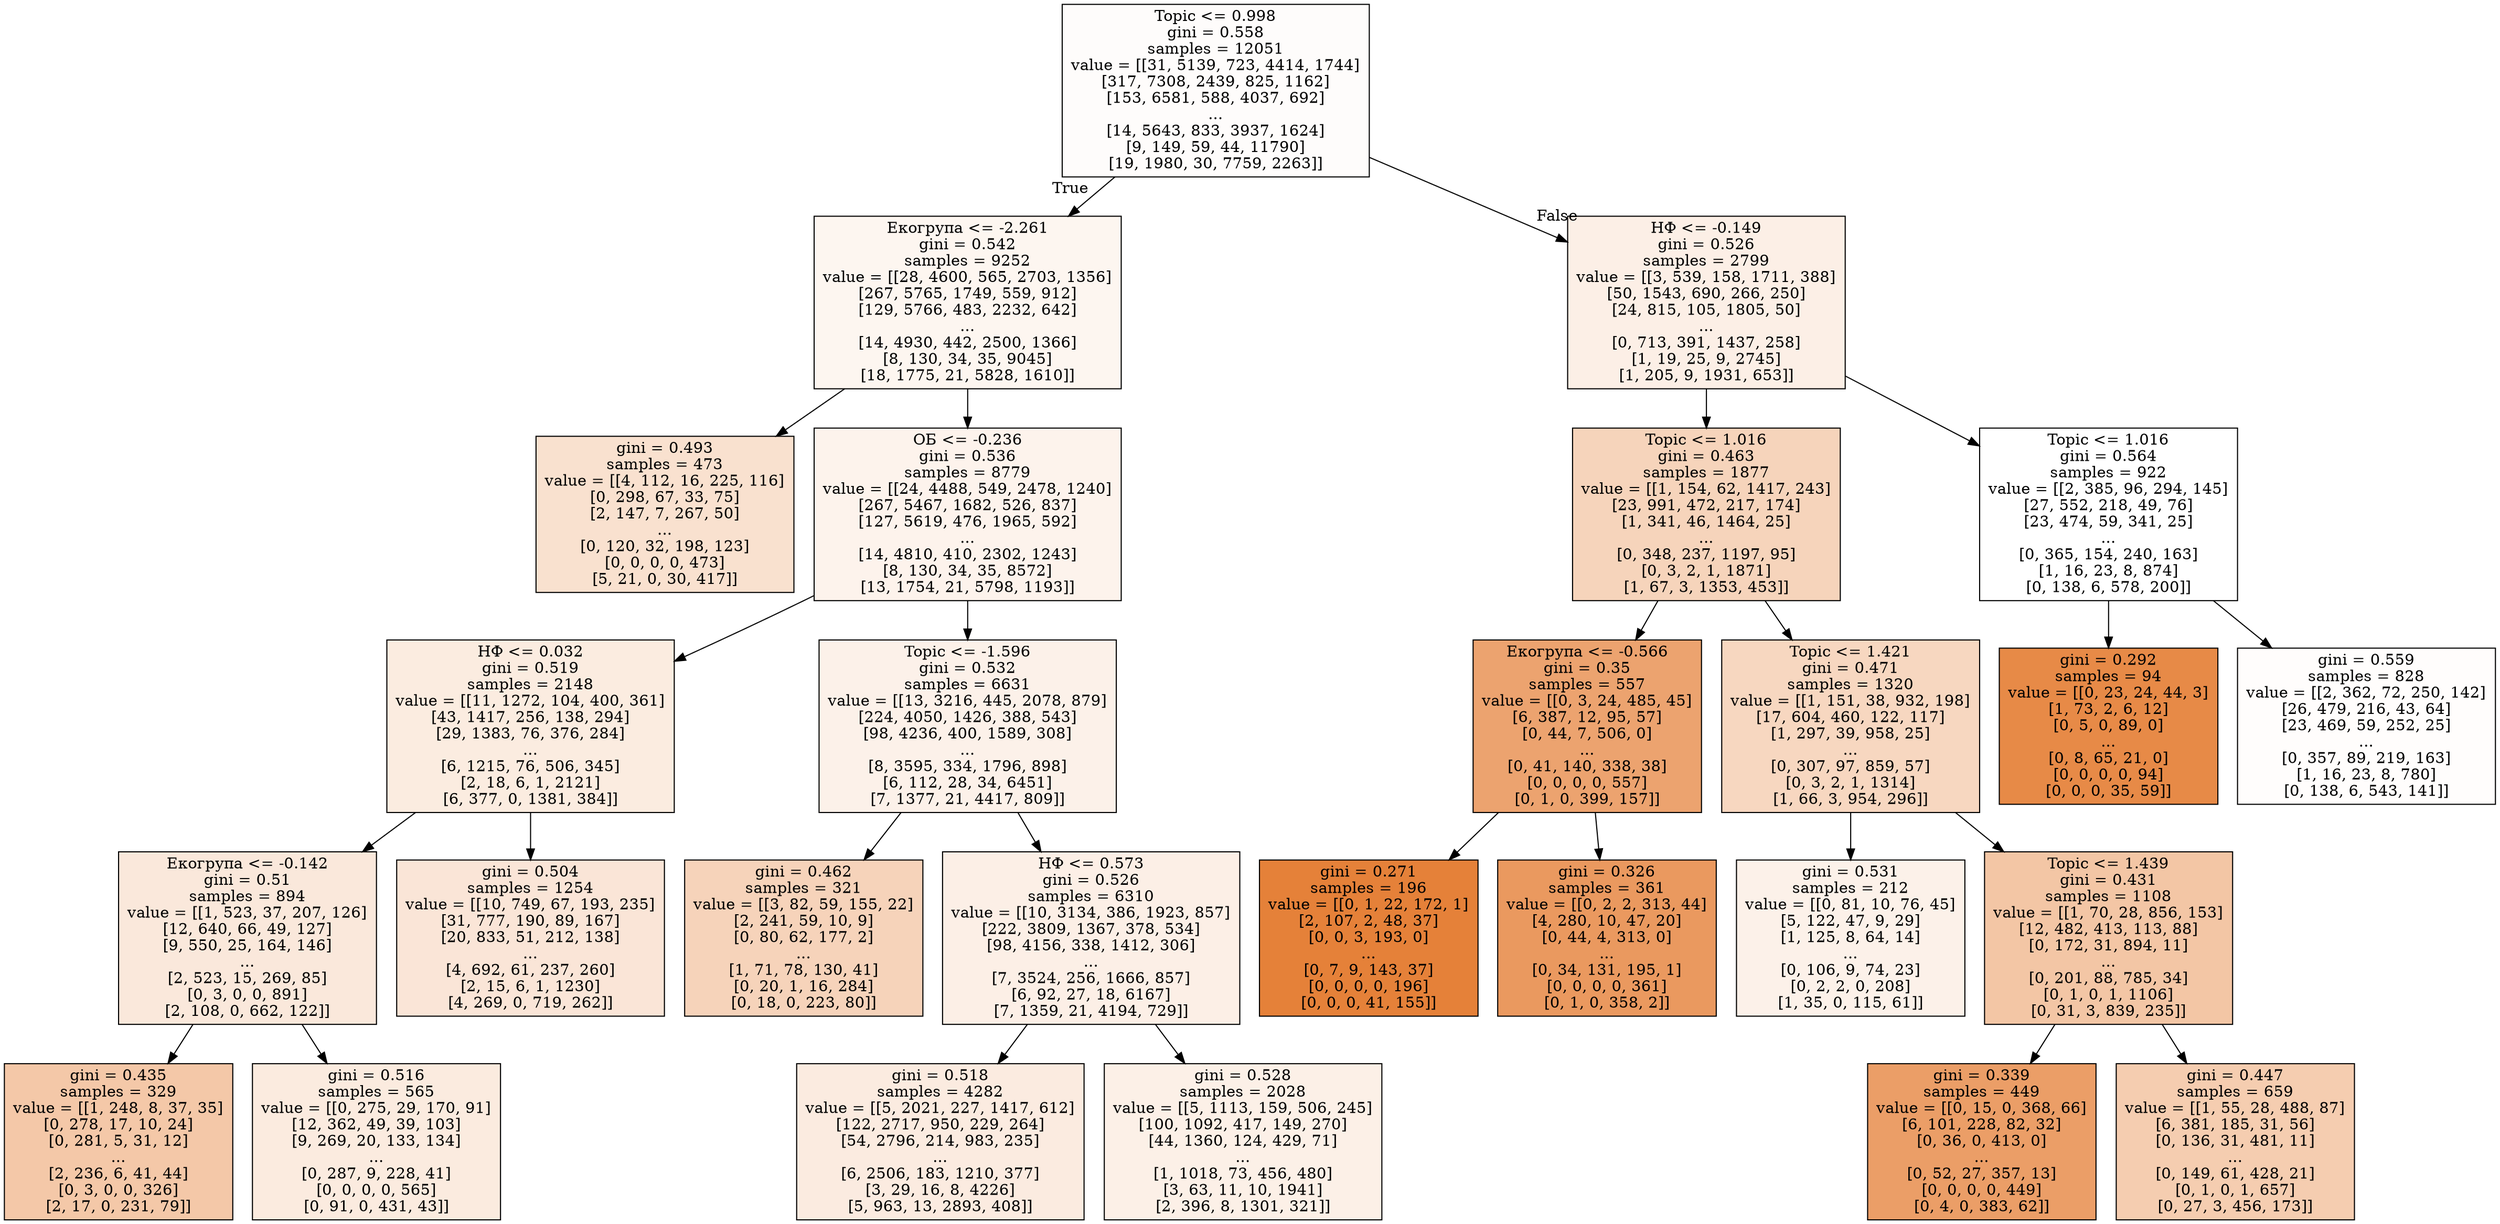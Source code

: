 digraph Tree {
node [shape=box, style="filled", color="black"] ;
0 [label="Topic <= 0.998\ngini = 0.558\nsamples = 12051\nvalue = [[31, 5139, 723, 4414, 1744]\n[317, 7308, 2439, 825, 1162]\n[153, 6581, 588, 4037, 692]\n...\n[14, 5643, 833, 3937, 1624]\n[9, 149, 59, 44, 11790]\n[19, 1980, 30, 7759, 2263]]", fillcolor="#fefcfb"] ;
1 [label="Екогрупа <= -2.261\ngini = 0.542\nsamples = 9252\nvalue = [[28, 4600, 565, 2703, 1356]\n[267, 5765, 1749, 559, 912]\n[129, 5766, 483, 2232, 642]\n...\n[14, 4930, 442, 2500, 1366]\n[8, 130, 34, 35, 9045]\n[18, 1775, 21, 5828, 1610]]", fillcolor="#fdf6f0"] ;
0 -> 1 [labeldistance=2.5, labelangle=45, headlabel="True"] ;
5 [label="gini = 0.493\nsamples = 473\nvalue = [[4, 112, 16, 225, 116]\n[0, 298, 67, 33, 75]\n[2, 147, 7, 267, 50]\n...\n[0, 120, 32, 198, 123]\n[0, 0, 0, 0, 473]\n[5, 21, 0, 30, 417]]", fillcolor="#f9e1cf"] ;
1 -> 5 ;
6 [label="ОБ <= -0.236\ngini = 0.536\nsamples = 8779\nvalue = [[24, 4488, 549, 2478, 1240]\n[267, 5467, 1682, 526, 837]\n[127, 5619, 476, 1965, 592]\n...\n[14, 4810, 410, 2302, 1243]\n[8, 130, 34, 35, 8572]\n[13, 1754, 21, 5798, 1193]]", fillcolor="#fdf3ec"] ;
1 -> 6 ;
7 [label="НФ <= 0.032\ngini = 0.519\nsamples = 2148\nvalue = [[11, 1272, 104, 400, 361]\n[43, 1417, 256, 138, 294]\n[29, 1383, 76, 376, 284]\n...\n[6, 1215, 76, 506, 345]\n[2, 18, 6, 1, 2121]\n[6, 377, 0, 1381, 384]]", fillcolor="#fbece0"] ;
6 -> 7 ;
21 [label="Екогрупа <= -0.142\ngini = 0.51\nsamples = 894\nvalue = [[1, 523, 37, 207, 126]\n[12, 640, 66, 49, 127]\n[9, 550, 25, 164, 146]\n...\n[2, 523, 15, 269, 85]\n[0, 3, 0, 0, 891]\n[2, 108, 0, 662, 122]]", fillcolor="#fae8db"] ;
7 -> 21 ;
25 [label="gini = 0.435\nsamples = 329\nvalue = [[1, 248, 8, 37, 35]\n[0, 278, 17, 10, 24]\n[0, 281, 5, 31, 12]\n...\n[2, 236, 6, 41, 44]\n[0, 3, 0, 0, 326]\n[2, 17, 0, 231, 79]]", fillcolor="#f4c8a8"] ;
21 -> 25 ;
26 [label="gini = 0.516\nsamples = 565\nvalue = [[0, 275, 29, 170, 91]\n[12, 362, 49, 39, 103]\n[9, 269, 20, 133, 134]\n...\n[0, 287, 9, 228, 41]\n[0, 0, 0, 0, 565]\n[0, 91, 0, 431, 43]]", fillcolor="#fbebdf"] ;
21 -> 26 ;
22 [label="gini = 0.504\nsamples = 1254\nvalue = [[10, 749, 67, 193, 235]\n[31, 777, 190, 89, 167]\n[20, 833, 51, 212, 138]\n...\n[4, 692, 61, 237, 260]\n[2, 15, 6, 1, 1230]\n[4, 269, 0, 719, 262]]", fillcolor="#fae5d7"] ;
7 -> 22 ;
8 [label="Topic <= -1.596\ngini = 0.532\nsamples = 6631\nvalue = [[13, 3216, 445, 2078, 879]\n[224, 4050, 1426, 388, 543]\n[98, 4236, 400, 1589, 308]\n...\n[8, 3595, 334, 1796, 898]\n[6, 112, 28, 34, 6451]\n[7, 1377, 21, 4417, 809]]", fillcolor="#fcf1e9"] ;
6 -> 8 ;
9 [label="gini = 0.462\nsamples = 321\nvalue = [[3, 82, 59, 155, 22]\n[2, 241, 59, 10, 9]\n[0, 80, 62, 177, 2]\n...\n[1, 71, 78, 130, 41]\n[0, 20, 1, 16, 284]\n[0, 18, 0, 223, 80]]", fillcolor="#f6d3ba"] ;
8 -> 9 ;
10 [label="НФ <= 0.573\ngini = 0.526\nsamples = 6310\nvalue = [[10, 3134, 386, 1923, 857]\n[222, 3809, 1367, 378, 534]\n[98, 4156, 338, 1412, 306]\n...\n[7, 3524, 256, 1666, 857]\n[6, 92, 27, 18, 6167]\n[7, 1359, 21, 4194, 729]]", fillcolor="#fcefe6"] ;
8 -> 10 ;
13 [label="gini = 0.518\nsamples = 4282\nvalue = [[5, 2021, 227, 1417, 612]\n[122, 2717, 950, 229, 264]\n[54, 2796, 214, 983, 235]\n...\n[6, 2506, 183, 1210, 377]\n[3, 29, 16, 8, 4226]\n[5, 963, 13, 2893, 408]]", fillcolor="#fbebe0"] ;
10 -> 13 ;
14 [label="gini = 0.528\nsamples = 2028\nvalue = [[5, 1113, 159, 506, 245]\n[100, 1092, 417, 149, 270]\n[44, 1360, 124, 429, 71]\n...\n[1, 1018, 73, 456, 480]\n[3, 63, 11, 10, 1941]\n[2, 396, 8, 1301, 321]]", fillcolor="#fcf0e7"] ;
10 -> 14 ;
2 [label="НФ <= -0.149\ngini = 0.526\nsamples = 2799\nvalue = [[3, 539, 158, 1711, 388]\n[50, 1543, 690, 266, 250]\n[24, 815, 105, 1805, 50]\n...\n[0, 713, 391, 1437, 258]\n[1, 19, 25, 9, 2745]\n[1, 205, 9, 1931, 653]]", fillcolor="#fcefe6"] ;
0 -> 2 [labeldistance=2.5, labelangle=-45, headlabel="False"] ;
3 [label="Topic <= 1.016\ngini = 0.463\nsamples = 1877\nvalue = [[1, 154, 62, 1417, 243]\n[23, 991, 472, 217, 174]\n[1, 341, 46, 1464, 25]\n...\n[0, 348, 237, 1197, 95]\n[0, 3, 2, 1, 1871]\n[1, 67, 3, 1353, 453]]", fillcolor="#f6d4bb"] ;
2 -> 3 ;
11 [label="Екогрупа <= -0.566\ngini = 0.35\nsamples = 557\nvalue = [[0, 3, 24, 485, 45]\n[6, 387, 12, 95, 57]\n[0, 44, 7, 506, 0]\n...\n[0, 41, 140, 338, 38]\n[0, 0, 0, 0, 557]\n[0, 1, 0, 399, 157]]", fillcolor="#eca36f"] ;
3 -> 11 ;
23 [label="gini = 0.271\nsamples = 196\nvalue = [[0, 1, 22, 172, 1]\n[2, 107, 2, 48, 37]\n[0, 0, 3, 193, 0]\n...\n[0, 7, 9, 143, 37]\n[0, 0, 0, 0, 196]\n[0, 0, 0, 41, 155]]", fillcolor="#e58139"] ;
11 -> 23 ;
24 [label="gini = 0.326\nsamples = 361\nvalue = [[0, 2, 2, 313, 44]\n[4, 280, 10, 47, 20]\n[0, 44, 4, 313, 0]\n...\n[0, 34, 131, 195, 1]\n[0, 0, 0, 0, 361]\n[0, 1, 0, 358, 2]]", fillcolor="#ea995f"] ;
11 -> 24 ;
12 [label="Topic <= 1.421\ngini = 0.471\nsamples = 1320\nvalue = [[1, 151, 38, 932, 198]\n[17, 604, 460, 122, 117]\n[1, 297, 39, 958, 25]\n...\n[0, 307, 97, 859, 57]\n[0, 3, 2, 1, 1314]\n[1, 66, 3, 954, 296]]", fillcolor="#f7d7c0"] ;
3 -> 12 ;
15 [label="gini = 0.531\nsamples = 212\nvalue = [[0, 81, 10, 76, 45]\n[5, 122, 47, 9, 29]\n[1, 125, 8, 64, 14]\n...\n[0, 106, 9, 74, 23]\n[0, 2, 2, 0, 208]\n[1, 35, 0, 115, 61]]", fillcolor="#fcf1e9"] ;
12 -> 15 ;
16 [label="Topic <= 1.439\ngini = 0.431\nsamples = 1108\nvalue = [[1, 70, 28, 856, 153]\n[12, 482, 413, 113, 88]\n[0, 172, 31, 894, 11]\n...\n[0, 201, 88, 785, 34]\n[0, 1, 0, 1, 1106]\n[0, 31, 3, 839, 235]]", fillcolor="#f3c6a5"] ;
12 -> 16 ;
17 [label="gini = 0.339\nsamples = 449\nvalue = [[0, 15, 0, 368, 66]\n[6, 101, 228, 82, 32]\n[0, 36, 0, 413, 0]\n...\n[0, 52, 27, 357, 13]\n[0, 0, 0, 0, 449]\n[0, 4, 0, 383, 62]]", fillcolor="#eb9e67"] ;
16 -> 17 ;
18 [label="gini = 0.447\nsamples = 659\nvalue = [[1, 55, 28, 488, 87]\n[6, 381, 185, 31, 56]\n[0, 136, 31, 481, 11]\n...\n[0, 149, 61, 428, 21]\n[0, 1, 0, 1, 657]\n[0, 27, 3, 456, 173]]", fillcolor="#f5cdb0"] ;
16 -> 18 ;
4 [label="Topic <= 1.016\ngini = 0.564\nsamples = 922\nvalue = [[2, 385, 96, 294, 145]\n[27, 552, 218, 49, 76]\n[23, 474, 59, 341, 25]\n...\n[0, 365, 154, 240, 163]\n[1, 16, 23, 8, 874]\n[0, 138, 6, 578, 200]]", fillcolor="#ffffff"] ;
2 -> 4 ;
19 [label="gini = 0.292\nsamples = 94\nvalue = [[0, 23, 24, 44, 3]\n[1, 73, 2, 6, 12]\n[0, 5, 0, 89, 0]\n...\n[0, 8, 65, 21, 0]\n[0, 0, 0, 0, 94]\n[0, 0, 0, 35, 59]]", fillcolor="#e78a47"] ;
4 -> 19 ;
20 [label="gini = 0.559\nsamples = 828\nvalue = [[2, 362, 72, 250, 142]\n[26, 479, 216, 43, 64]\n[23, 469, 59, 252, 25]\n...\n[0, 357, 89, 219, 163]\n[1, 16, 23, 8, 780]\n[0, 138, 6, 543, 141]]", fillcolor="#fffdfc"] ;
4 -> 20 ;
}